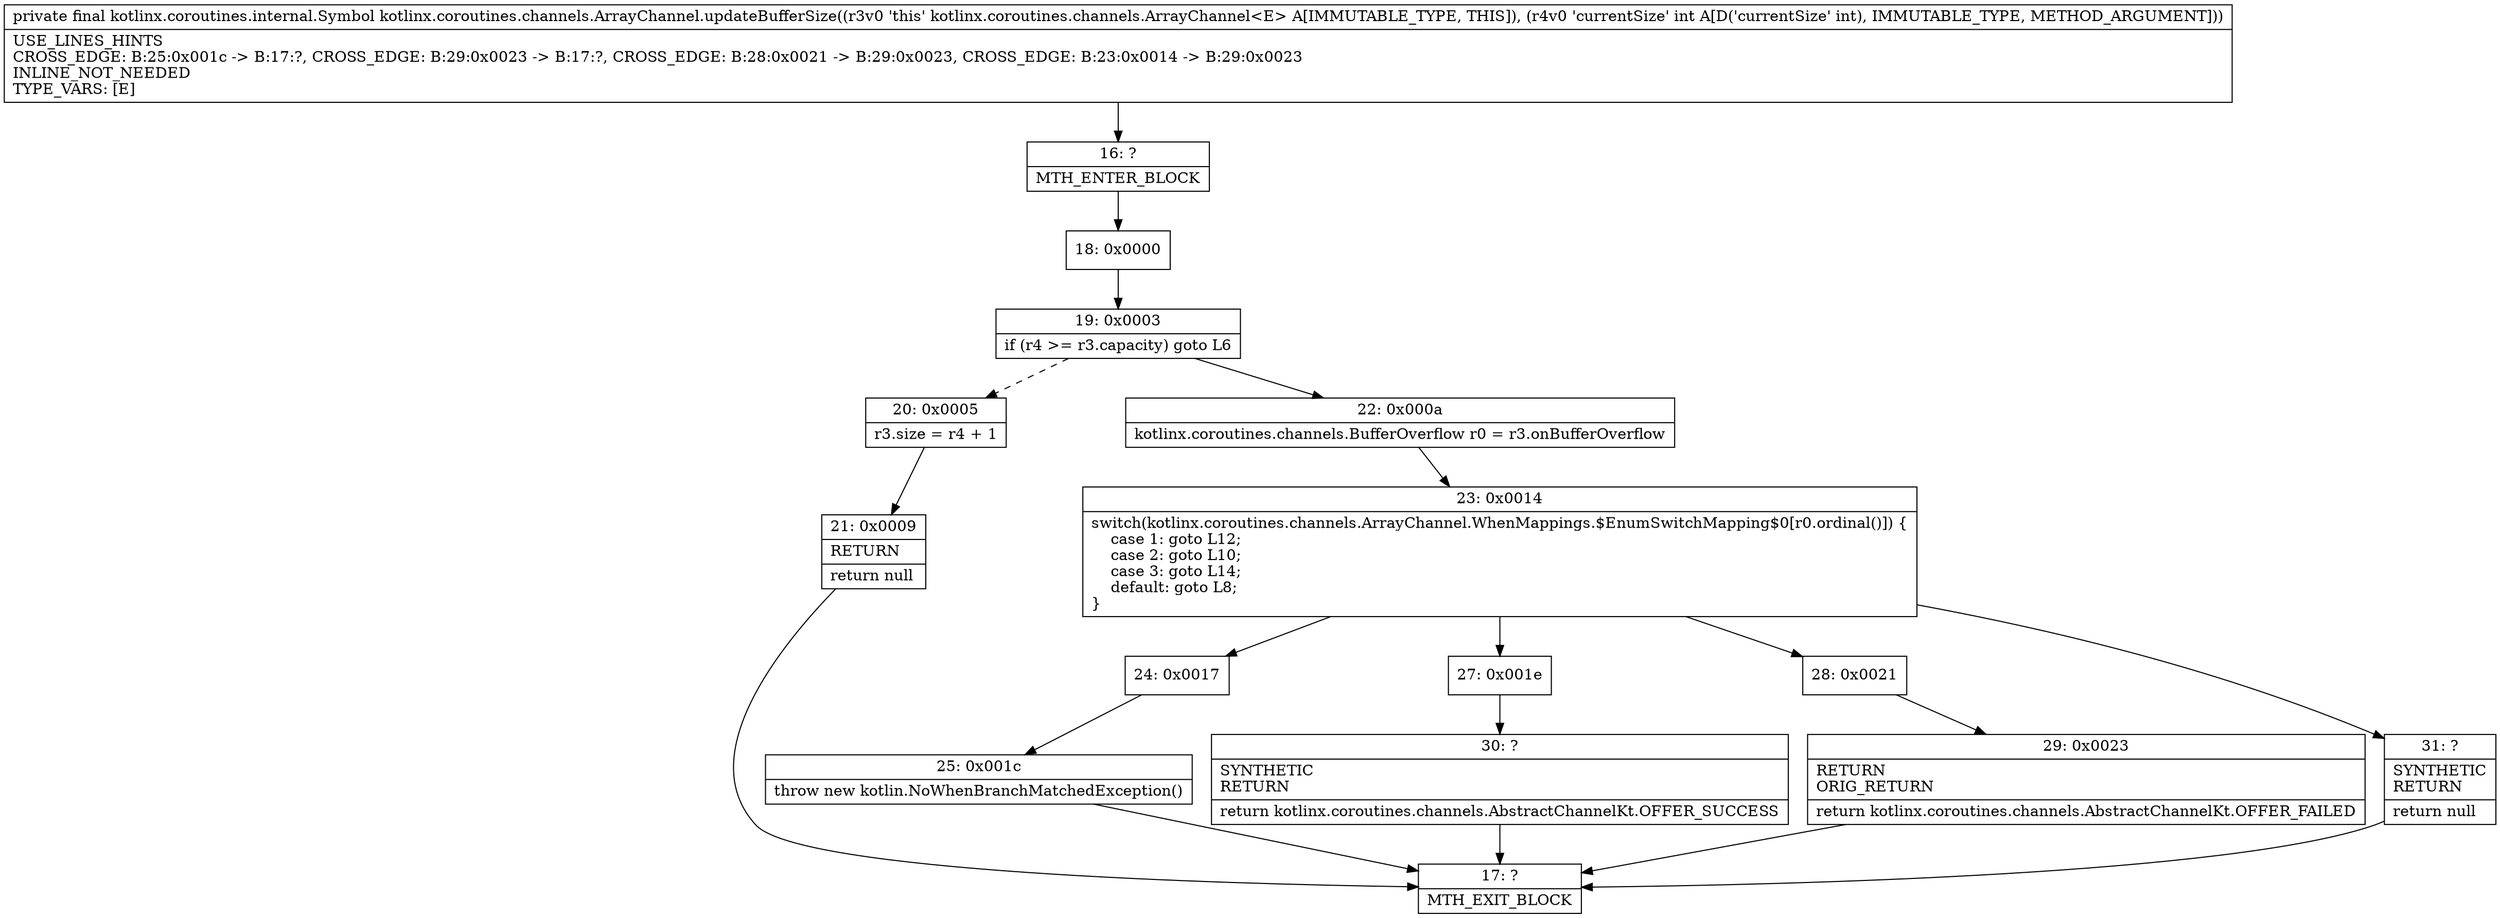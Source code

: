 digraph "CFG forkotlinx.coroutines.channels.ArrayChannel.updateBufferSize(I)Lkotlinx\/coroutines\/internal\/Symbol;" {
Node_16 [shape=record,label="{16\:\ ?|MTH_ENTER_BLOCK\l}"];
Node_18 [shape=record,label="{18\:\ 0x0000}"];
Node_19 [shape=record,label="{19\:\ 0x0003|if (r4 \>= r3.capacity) goto L6\l}"];
Node_20 [shape=record,label="{20\:\ 0x0005|r3.size = r4 + 1\l}"];
Node_21 [shape=record,label="{21\:\ 0x0009|RETURN\l|return null\l}"];
Node_17 [shape=record,label="{17\:\ ?|MTH_EXIT_BLOCK\l}"];
Node_22 [shape=record,label="{22\:\ 0x000a|kotlinx.coroutines.channels.BufferOverflow r0 = r3.onBufferOverflow\l}"];
Node_23 [shape=record,label="{23\:\ 0x0014|switch(kotlinx.coroutines.channels.ArrayChannel.WhenMappings.$EnumSwitchMapping$0[r0.ordinal()]) \{\l    case 1: goto L12;\l    case 2: goto L10;\l    case 3: goto L14;\l    default: goto L8;\l\}\l}"];
Node_24 [shape=record,label="{24\:\ 0x0017}"];
Node_25 [shape=record,label="{25\:\ 0x001c|throw new kotlin.NoWhenBranchMatchedException()\l}"];
Node_27 [shape=record,label="{27\:\ 0x001e}"];
Node_30 [shape=record,label="{30\:\ ?|SYNTHETIC\lRETURN\l|return kotlinx.coroutines.channels.AbstractChannelKt.OFFER_SUCCESS\l}"];
Node_28 [shape=record,label="{28\:\ 0x0021}"];
Node_29 [shape=record,label="{29\:\ 0x0023|RETURN\lORIG_RETURN\l|return kotlinx.coroutines.channels.AbstractChannelKt.OFFER_FAILED\l}"];
Node_31 [shape=record,label="{31\:\ ?|SYNTHETIC\lRETURN\l|return null\l}"];
MethodNode[shape=record,label="{private final kotlinx.coroutines.internal.Symbol kotlinx.coroutines.channels.ArrayChannel.updateBufferSize((r3v0 'this' kotlinx.coroutines.channels.ArrayChannel\<E\> A[IMMUTABLE_TYPE, THIS]), (r4v0 'currentSize' int A[D('currentSize' int), IMMUTABLE_TYPE, METHOD_ARGUMENT]))  | USE_LINES_HINTS\lCROSS_EDGE: B:25:0x001c \-\> B:17:?, CROSS_EDGE: B:29:0x0023 \-\> B:17:?, CROSS_EDGE: B:28:0x0021 \-\> B:29:0x0023, CROSS_EDGE: B:23:0x0014 \-\> B:29:0x0023\lINLINE_NOT_NEEDED\lTYPE_VARS: [E]\l}"];
MethodNode -> Node_16;Node_16 -> Node_18;
Node_18 -> Node_19;
Node_19 -> Node_20[style=dashed];
Node_19 -> Node_22;
Node_20 -> Node_21;
Node_21 -> Node_17;
Node_22 -> Node_23;
Node_23 -> Node_24;
Node_23 -> Node_27;
Node_23 -> Node_28;
Node_23 -> Node_31;
Node_24 -> Node_25;
Node_25 -> Node_17;
Node_27 -> Node_30;
Node_30 -> Node_17;
Node_28 -> Node_29;
Node_29 -> Node_17;
Node_31 -> Node_17;
}

